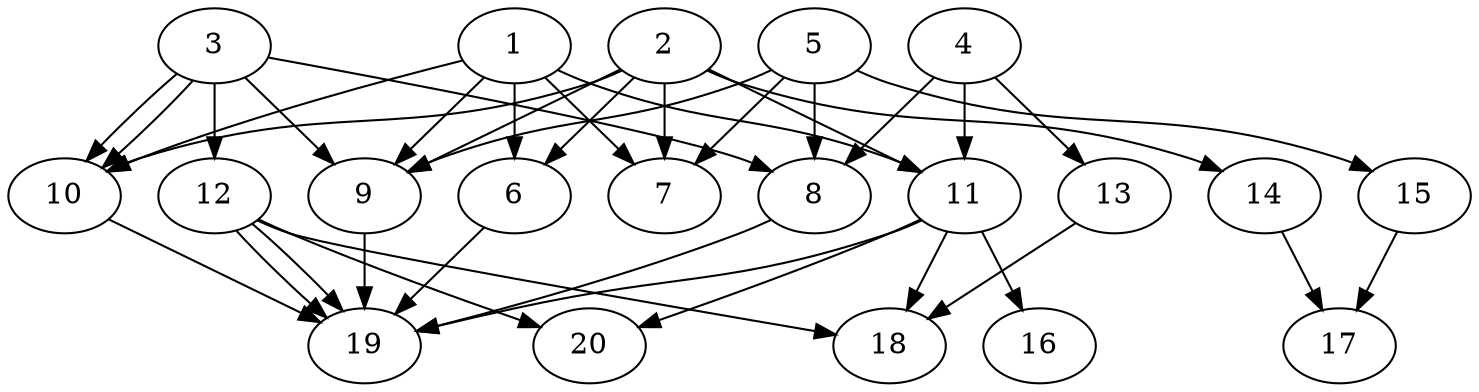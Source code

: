 // DAG automatically generated by daggen at Tue Aug  6 16:20:30 2019
// ./daggen --dot -n 20 --ccr 0.5 --fat 0.8 --regular 0.5 --density 0.7 --mindata 5242880 --maxdata 52428800 
digraph G {
  1 [size="102895616", alpha="0.05", expect_size="51447808"] 
  1 -> 6 [size ="51447808"]
  1 -> 7 [size ="51447808"]
  1 -> 9 [size ="51447808"]
  1 -> 10 [size ="51447808"]
  1 -> 11 [size ="51447808"]
  2 [size="26591232", alpha="0.11", expect_size="13295616"] 
  2 -> 6 [size ="13295616"]
  2 -> 7 [size ="13295616"]
  2 -> 9 [size ="13295616"]
  2 -> 10 [size ="13295616"]
  2 -> 11 [size ="13295616"]
  2 -> 14 [size ="13295616"]
  3 [size="35667968", alpha="0.02", expect_size="17833984"] 
  3 -> 8 [size ="17833984"]
  3 -> 9 [size ="17833984"]
  3 -> 10 [size ="17833984"]
  3 -> 10 [size ="17833984"]
  3 -> 12 [size ="17833984"]
  4 [size="16519168", alpha="0.06", expect_size="8259584"] 
  4 -> 8 [size ="8259584"]
  4 -> 11 [size ="8259584"]
  4 -> 13 [size ="8259584"]
  5 [size="92151808", alpha="0.09", expect_size="46075904"] 
  5 -> 7 [size ="46075904"]
  5 -> 8 [size ="46075904"]
  5 -> 9 [size ="46075904"]
  5 -> 15 [size ="46075904"]
  6 [size="79296512", alpha="0.07", expect_size="39648256"] 
  6 -> 19 [size ="39648256"]
  7 [size="56619008", alpha="0.13", expect_size="28309504"] 
  8 [size="34619392", alpha="0.18", expect_size="17309696"] 
  8 -> 19 [size ="17309696"]
  9 [size="89004032", alpha="0.02", expect_size="44502016"] 
  9 -> 19 [size ="44502016"]
  10 [size="35194880", alpha="0.13", expect_size="17597440"] 
  10 -> 19 [size ="17597440"]
  11 [size="65751040", alpha="0.05", expect_size="32875520"] 
  11 -> 16 [size ="32875520"]
  11 -> 18 [size ="32875520"]
  11 -> 19 [size ="32875520"]
  11 -> 20 [size ="32875520"]
  12 [size="87111680", alpha="0.01", expect_size="43555840"] 
  12 -> 18 [size ="43555840"]
  12 -> 19 [size ="43555840"]
  12 -> 19 [size ="43555840"]
  12 -> 20 [size ="43555840"]
  13 [size="44193792", alpha="0.20", expect_size="22096896"] 
  13 -> 18 [size ="22096896"]
  14 [size="52533248", alpha="0.08", expect_size="26266624"] 
  14 -> 17 [size ="26266624"]
  15 [size="79583232", alpha="0.04", expect_size="39791616"] 
  15 -> 17 [size ="39791616"]
  16 [size="27738112", alpha="0.04", expect_size="13869056"] 
  17 [size="59439104", alpha="0.12", expect_size="29719552"] 
  18 [size="25978880", alpha="0.16", expect_size="12989440"] 
  19 [size="16922624", alpha="0.17", expect_size="8461312"] 
  20 [size="27408384", alpha="0.17", expect_size="13704192"] 
}
